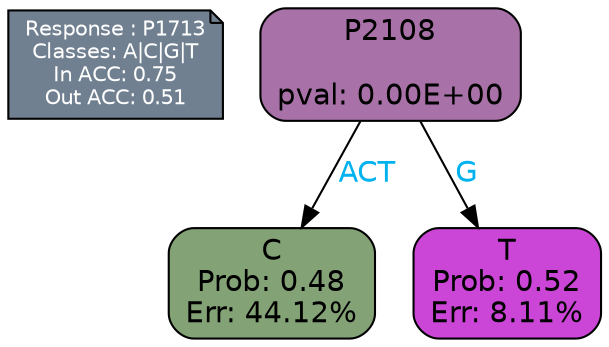 digraph Tree {
node [shape=box, style="filled, rounded", color="black", fontname=helvetica] ;
graph [ranksep=equally, splines=polylines, bgcolor=transparent, dpi=600] ;
edge [fontname=helvetica] ;
LEGEND [label="Response : P1713
Classes: A|C|G|T
In ACC: 0.75
Out ACC: 0.51
",shape=note,align=left,style=filled,fillcolor="slategray",fontcolor="white",fontsize=10];1 [label="P2108

pval: 0.00E+00", fillcolor="#a872a8"] ;
2 [label="C
Prob: 0.48
Err: 44.12%", fillcolor="#83a275"] ;
3 [label="T
Prob: 0.52
Err: 8.11%", fillcolor="#cb46d7"] ;
1 -> 2 [label="ACT",fontcolor=deepskyblue2] ;
1 -> 3 [label="G",fontcolor=deepskyblue2] ;
{rank = same; 2;3;}{rank = same; LEGEND;1;}}